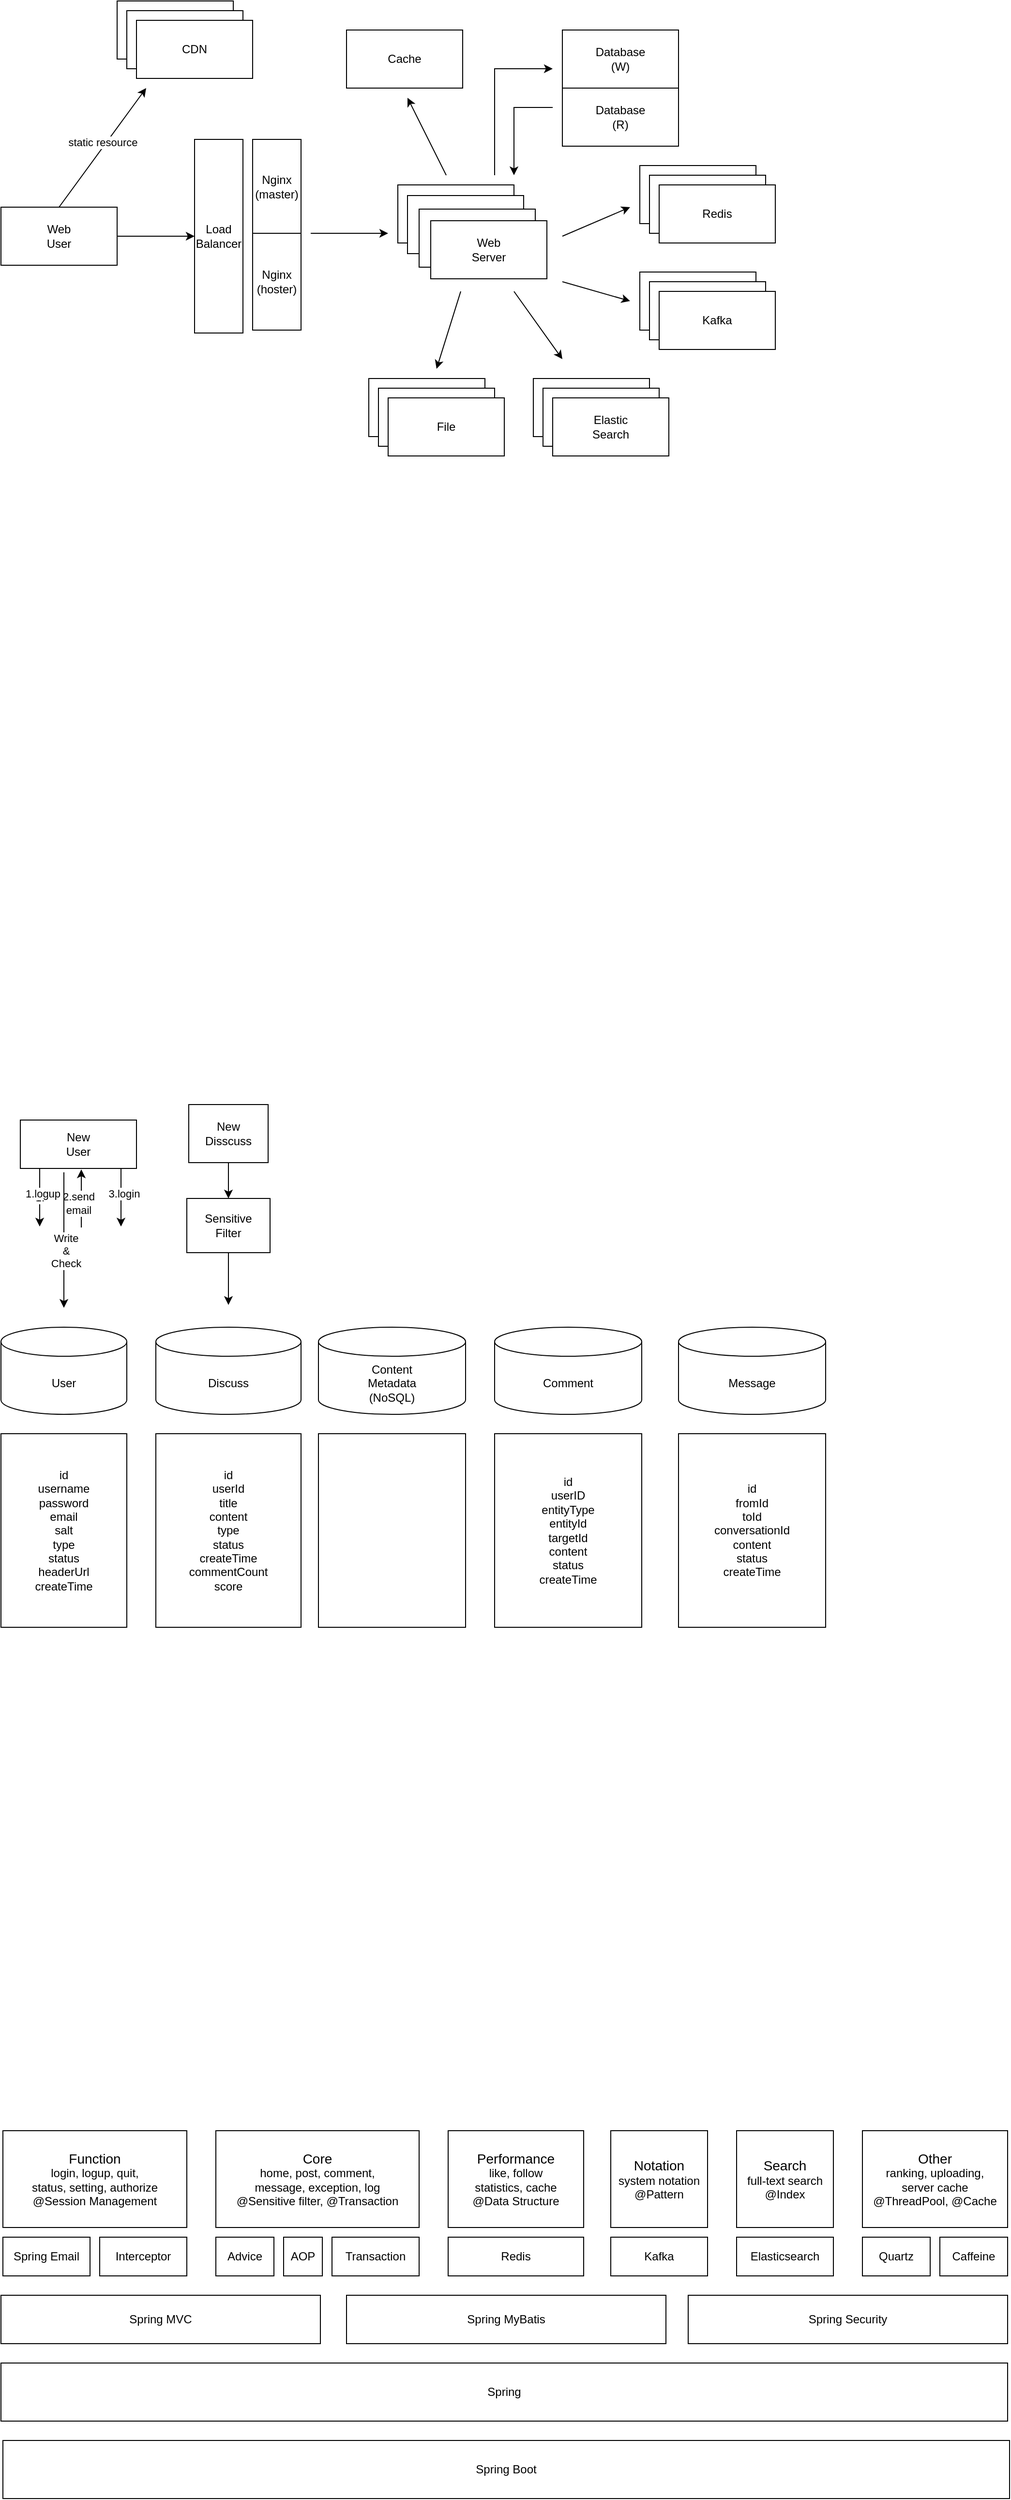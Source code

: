 <mxfile version="21.6.7" type="github">
  <diagram name="Page-1" id="dDeGqRXp0xGCJ_mann2E">
    <mxGraphModel dx="923" dy="1694" grid="1" gridSize="10" guides="1" tooltips="1" connect="1" arrows="1" fold="1" page="1" pageScale="1" pageWidth="850" pageHeight="1100" math="0" shadow="0">
      <root>
        <mxCell id="0" />
        <mxCell id="1" parent="0" />
        <mxCell id="2CZnXlwhO2XaA9rqXaDM-6" value="" style="edgeStyle=orthogonalEdgeStyle;rounded=0;orthogonalLoop=1;jettySize=auto;html=1;" edge="1" parent="1" source="2CZnXlwhO2XaA9rqXaDM-1" target="2CZnXlwhO2XaA9rqXaDM-5">
          <mxGeometry relative="1" as="geometry" />
        </mxCell>
        <mxCell id="2CZnXlwhO2XaA9rqXaDM-1" value="Web&lt;br&gt;User" style="rounded=0;whiteSpace=wrap;html=1;" vertex="1" parent="1">
          <mxGeometry x="40" y="-857" width="120" height="60" as="geometry" />
        </mxCell>
        <mxCell id="2CZnXlwhO2XaA9rqXaDM-5" value="Load&lt;br&gt;Balancer" style="whiteSpace=wrap;html=1;rounded=0;" vertex="1" parent="1">
          <mxGeometry x="240" y="-927" width="50" height="200" as="geometry" />
        </mxCell>
        <mxCell id="2CZnXlwhO2XaA9rqXaDM-9" value="" style="endArrow=classic;html=1;rounded=0;exitX=1;exitY=0.5;exitDx=0;exitDy=0;" edge="1" parent="1">
          <mxGeometry width="50" height="50" relative="1" as="geometry">
            <mxPoint x="360" y="-830" as="sourcePoint" />
            <mxPoint x="440" y="-830" as="targetPoint" />
          </mxGeometry>
        </mxCell>
        <mxCell id="2CZnXlwhO2XaA9rqXaDM-8" value="" style="rounded=0;whiteSpace=wrap;html=1;" vertex="1" parent="1">
          <mxGeometry x="450" y="-880" width="120" height="60" as="geometry" />
        </mxCell>
        <mxCell id="2CZnXlwhO2XaA9rqXaDM-12" value="User" style="shape=cylinder3;whiteSpace=wrap;html=1;boundedLbl=1;backgroundOutline=1;size=15;" vertex="1" parent="1">
          <mxGeometry x="40" y="300" width="130" height="90" as="geometry" />
        </mxCell>
        <mxCell id="2CZnXlwhO2XaA9rqXaDM-13" value="" style="rounded=0;whiteSpace=wrap;html=1;" vertex="1" parent="1">
          <mxGeometry x="460" y="-869" width="120" height="60" as="geometry" />
        </mxCell>
        <mxCell id="2CZnXlwhO2XaA9rqXaDM-14" value="Web&lt;br&gt;Server" style="rounded=0;whiteSpace=wrap;html=1;" vertex="1" parent="1">
          <mxGeometry x="472" y="-855" width="120" height="60" as="geometry" />
        </mxCell>
        <mxCell id="2CZnXlwhO2XaA9rqXaDM-15" value="Discuss" style="shape=cylinder3;whiteSpace=wrap;html=1;boundedLbl=1;backgroundOutline=1;size=15;" vertex="1" parent="1">
          <mxGeometry x="200" y="300" width="150" height="90" as="geometry" />
        </mxCell>
        <mxCell id="2CZnXlwhO2XaA9rqXaDM-16" value="Content&lt;br&gt;Metadata&lt;br&gt;(NoSQL)" style="shape=cylinder3;whiteSpace=wrap;html=1;boundedLbl=1;backgroundOutline=1;size=15;" vertex="1" parent="1">
          <mxGeometry x="368" y="300" width="152" height="90" as="geometry" />
        </mxCell>
        <mxCell id="2CZnXlwhO2XaA9rqXaDM-18" value="Web&lt;br&gt;Server" style="rounded=0;whiteSpace=wrap;html=1;" vertex="1" parent="1">
          <mxGeometry x="484" y="-843" width="120" height="60" as="geometry" />
        </mxCell>
        <mxCell id="2CZnXlwhO2XaA9rqXaDM-19" value="id&lt;br&gt;username&lt;br&gt;password&lt;br&gt;email&lt;br&gt;salt&lt;br&gt;type&lt;br&gt;status&lt;br&gt;headerUrl&lt;br&gt;createTime" style="rounded=0;whiteSpace=wrap;html=1;" vertex="1" parent="1">
          <mxGeometry x="40" y="410" width="130" height="200" as="geometry" />
        </mxCell>
        <mxCell id="2CZnXlwhO2XaA9rqXaDM-20" value="id&lt;br&gt;userId&lt;br&gt;title&lt;br&gt;content&lt;br&gt;type&lt;br&gt;status&lt;br&gt;createTime&lt;br&gt;commentCount&lt;br&gt;score" style="rounded=0;whiteSpace=wrap;html=1;" vertex="1" parent="1">
          <mxGeometry x="200" y="410" width="150" height="200" as="geometry" />
        </mxCell>
        <mxCell id="2CZnXlwhO2XaA9rqXaDM-21" value="" style="rounded=0;whiteSpace=wrap;html=1;" vertex="1" parent="1">
          <mxGeometry x="368" y="410" width="152" height="200" as="geometry" />
        </mxCell>
        <mxCell id="2CZnXlwhO2XaA9rqXaDM-22" value="Comment" style="shape=cylinder3;whiteSpace=wrap;html=1;boundedLbl=1;backgroundOutline=1;size=15;" vertex="1" parent="1">
          <mxGeometry x="550" y="300" width="152" height="90" as="geometry" />
        </mxCell>
        <mxCell id="2CZnXlwhO2XaA9rqXaDM-23" value="id&lt;br&gt;userID&lt;br&gt;entityType&lt;br&gt;entityId&lt;br&gt;targetId&lt;br&gt;content&lt;br&gt;status&lt;br&gt;createTime" style="rounded=0;whiteSpace=wrap;html=1;" vertex="1" parent="1">
          <mxGeometry x="550" y="410" width="152" height="200" as="geometry" />
        </mxCell>
        <mxCell id="2CZnXlwhO2XaA9rqXaDM-26" value="1." style="edgeStyle=orthogonalEdgeStyle;rounded=0;orthogonalLoop=1;jettySize=auto;html=1;" edge="1" parent="1">
          <mxGeometry relative="1" as="geometry">
            <mxPoint x="80" y="136" as="sourcePoint" />
            <mxPoint x="80" y="196" as="targetPoint" />
          </mxGeometry>
        </mxCell>
        <mxCell id="2CZnXlwhO2XaA9rqXaDM-27" value="1.logup" style="edgeLabel;html=1;align=center;verticalAlign=middle;resizable=0;points=[];" vertex="1" connectable="0" parent="2CZnXlwhO2XaA9rqXaDM-26">
          <mxGeometry x="-0.15" y="3" relative="1" as="geometry">
            <mxPoint as="offset" />
          </mxGeometry>
        </mxCell>
        <mxCell id="2CZnXlwhO2XaA9rqXaDM-24" value="New&lt;br&gt;User" style="rounded=0;whiteSpace=wrap;html=1;" vertex="1" parent="1">
          <mxGeometry x="60" y="86" width="120" height="50" as="geometry" />
        </mxCell>
        <mxCell id="2CZnXlwhO2XaA9rqXaDM-28" value="" style="edgeStyle=orthogonalEdgeStyle;rounded=0;orthogonalLoop=1;jettySize=auto;html=1;" edge="1" parent="1">
          <mxGeometry relative="1" as="geometry">
            <mxPoint x="123" y="197" as="sourcePoint" />
            <mxPoint x="123" y="137" as="targetPoint" />
          </mxGeometry>
        </mxCell>
        <mxCell id="2CZnXlwhO2XaA9rqXaDM-29" value="2.send&lt;br&gt;email" style="edgeLabel;html=1;align=center;verticalAlign=middle;resizable=0;points=[];" vertex="1" connectable="0" parent="2CZnXlwhO2XaA9rqXaDM-28">
          <mxGeometry x="-0.15" y="3" relative="1" as="geometry">
            <mxPoint as="offset" />
          </mxGeometry>
        </mxCell>
        <mxCell id="2CZnXlwhO2XaA9rqXaDM-30" value="" style="edgeStyle=orthogonalEdgeStyle;rounded=0;orthogonalLoop=1;jettySize=auto;html=1;" edge="1" parent="1">
          <mxGeometry relative="1" as="geometry">
            <mxPoint x="164" y="136" as="sourcePoint" />
            <mxPoint x="164" y="196" as="targetPoint" />
            <Array as="points">
              <mxPoint x="164" y="170" />
              <mxPoint x="164" y="170" />
            </Array>
          </mxGeometry>
        </mxCell>
        <mxCell id="2CZnXlwhO2XaA9rqXaDM-31" value="3.login" style="edgeLabel;html=1;align=center;verticalAlign=middle;resizable=0;points=[];" vertex="1" connectable="0" parent="2CZnXlwhO2XaA9rqXaDM-30">
          <mxGeometry x="-0.15" y="3" relative="1" as="geometry">
            <mxPoint as="offset" />
          </mxGeometry>
        </mxCell>
        <mxCell id="2CZnXlwhO2XaA9rqXaDM-32" value="Message" style="shape=cylinder3;whiteSpace=wrap;html=1;boundedLbl=1;backgroundOutline=1;size=15;" vertex="1" parent="1">
          <mxGeometry x="740" y="300" width="152" height="90" as="geometry" />
        </mxCell>
        <mxCell id="2CZnXlwhO2XaA9rqXaDM-33" value="id&lt;br&gt;fromId&lt;br&gt;toId&lt;br&gt;conversationId&lt;br&gt;content&lt;br&gt;status&lt;br&gt;createTime" style="rounded=0;whiteSpace=wrap;html=1;" vertex="1" parent="1">
          <mxGeometry x="740" y="410" width="152" height="200" as="geometry" />
        </mxCell>
        <mxCell id="2CZnXlwhO2XaA9rqXaDM-36" value="" style="edgeStyle=orthogonalEdgeStyle;rounded=0;orthogonalLoop=1;jettySize=auto;html=1;entryX=0.5;entryY=0;entryDx=0;entryDy=0;" edge="1" parent="1" source="2CZnXlwhO2XaA9rqXaDM-34" target="2CZnXlwhO2XaA9rqXaDM-37">
          <mxGeometry relative="1" as="geometry" />
        </mxCell>
        <mxCell id="2CZnXlwhO2XaA9rqXaDM-34" value="New&lt;br&gt;Disscuss" style="rounded=0;whiteSpace=wrap;html=1;" vertex="1" parent="1">
          <mxGeometry x="234" y="70" width="82" height="60" as="geometry" />
        </mxCell>
        <mxCell id="2CZnXlwhO2XaA9rqXaDM-39" value="" style="edgeStyle=orthogonalEdgeStyle;rounded=0;orthogonalLoop=1;jettySize=auto;html=1;" edge="1" parent="1" source="2CZnXlwhO2XaA9rqXaDM-37">
          <mxGeometry relative="1" as="geometry">
            <mxPoint x="275" y="277" as="targetPoint" />
          </mxGeometry>
        </mxCell>
        <mxCell id="2CZnXlwhO2XaA9rqXaDM-37" value="Sensitive&lt;br&gt;Filter" style="whiteSpace=wrap;html=1;sketch=0;rounded=0;" vertex="1" parent="1">
          <mxGeometry x="232" y="167" width="86" height="56" as="geometry" />
        </mxCell>
        <mxCell id="2CZnXlwhO2XaA9rqXaDM-40" value="" style="endArrow=classic;html=1;rounded=0;" edge="1" parent="1">
          <mxGeometry width="50" height="50" relative="1" as="geometry">
            <mxPoint x="105" y="140" as="sourcePoint" />
            <mxPoint x="105" y="280" as="targetPoint" />
          </mxGeometry>
        </mxCell>
        <mxCell id="2CZnXlwhO2XaA9rqXaDM-41" value="Write&lt;br&gt;&amp;amp;&lt;br&gt;Check" style="edgeLabel;html=1;align=center;verticalAlign=middle;resizable=0;points=[];" vertex="1" connectable="0" parent="2CZnXlwhO2XaA9rqXaDM-40">
          <mxGeometry x="0.156" y="2" relative="1" as="geometry">
            <mxPoint as="offset" />
          </mxGeometry>
        </mxCell>
        <mxCell id="2CZnXlwhO2XaA9rqXaDM-42" value="&lt;font style=&quot;font-size: 14px;&quot;&gt;Function&lt;/font&gt;&lt;br&gt;login, logup, quit,&lt;br&gt;status, setting, authorize&lt;br&gt;@Session Management" style="rounded=0;whiteSpace=wrap;html=1;" vertex="1" parent="1">
          <mxGeometry x="42" y="1130" width="190" height="100" as="geometry" />
        </mxCell>
        <mxCell id="2CZnXlwhO2XaA9rqXaDM-43" value="&lt;font style=&quot;font-size: 14px;&quot;&gt;Core&lt;/font&gt;&lt;br&gt;home, post, comment,&lt;br&gt;message, exception, log&lt;br&gt;@Sensitive filter, @Transaction" style="rounded=0;whiteSpace=wrap;html=1;" vertex="1" parent="1">
          <mxGeometry x="262" y="1130" width="210" height="100" as="geometry" />
        </mxCell>
        <mxCell id="2CZnXlwhO2XaA9rqXaDM-44" value="&lt;span style=&quot;font-size: 14px;&quot;&gt;Performance&lt;/span&gt;&lt;br&gt;like, follow&lt;br&gt;statistics, cache&lt;br&gt;@Data Structure" style="rounded=0;whiteSpace=wrap;html=1;" vertex="1" parent="1">
          <mxGeometry x="502" y="1130" width="140" height="100" as="geometry" />
        </mxCell>
        <mxCell id="2CZnXlwhO2XaA9rqXaDM-45" value="&lt;span style=&quot;font-size: 14px;&quot;&gt;Notation&lt;/span&gt;&lt;br&gt;system notation&lt;br&gt;@Pattern" style="rounded=0;whiteSpace=wrap;html=1;" vertex="1" parent="1">
          <mxGeometry x="670" y="1130" width="100" height="100" as="geometry" />
        </mxCell>
        <mxCell id="2CZnXlwhO2XaA9rqXaDM-46" value="&lt;span style=&quot;font-size: 14px;&quot;&gt;Search&lt;br&gt;&lt;/span&gt;full-text search&lt;br&gt;@Index" style="rounded=0;whiteSpace=wrap;html=1;" vertex="1" parent="1">
          <mxGeometry x="800" y="1130" width="100" height="100" as="geometry" />
        </mxCell>
        <mxCell id="2CZnXlwhO2XaA9rqXaDM-48" value="&lt;span style=&quot;font-size: 14px;&quot;&gt;Other&lt;br&gt;&lt;/span&gt;ranking, uploading,&lt;br&gt;server cache&lt;br&gt;@ThreadPool, @Cache" style="rounded=0;whiteSpace=wrap;html=1;" vertex="1" parent="1">
          <mxGeometry x="930" y="1130" width="150" height="100" as="geometry" />
        </mxCell>
        <mxCell id="2CZnXlwhO2XaA9rqXaDM-49" value="Spring Email" style="rounded=0;whiteSpace=wrap;html=1;" vertex="1" parent="1">
          <mxGeometry x="42" y="1240" width="90" height="40" as="geometry" />
        </mxCell>
        <mxCell id="2CZnXlwhO2XaA9rqXaDM-50" value="Interceptor" style="rounded=0;whiteSpace=wrap;html=1;" vertex="1" parent="1">
          <mxGeometry x="142" y="1240" width="90" height="40" as="geometry" />
        </mxCell>
        <mxCell id="2CZnXlwhO2XaA9rqXaDM-51" value="Advice" style="rounded=0;whiteSpace=wrap;html=1;" vertex="1" parent="1">
          <mxGeometry x="262" y="1240" width="60" height="40" as="geometry" />
        </mxCell>
        <mxCell id="2CZnXlwhO2XaA9rqXaDM-52" value="Transaction" style="rounded=0;whiteSpace=wrap;html=1;" vertex="1" parent="1">
          <mxGeometry x="382" y="1240" width="90" height="40" as="geometry" />
        </mxCell>
        <mxCell id="2CZnXlwhO2XaA9rqXaDM-53" value="AOP" style="rounded=0;whiteSpace=wrap;html=1;" vertex="1" parent="1">
          <mxGeometry x="332" y="1240" width="40" height="40" as="geometry" />
        </mxCell>
        <mxCell id="2CZnXlwhO2XaA9rqXaDM-54" value="Redis" style="rounded=0;whiteSpace=wrap;html=1;" vertex="1" parent="1">
          <mxGeometry x="502" y="1240" width="140" height="40" as="geometry" />
        </mxCell>
        <mxCell id="2CZnXlwhO2XaA9rqXaDM-55" value="Kafka" style="rounded=0;whiteSpace=wrap;html=1;" vertex="1" parent="1">
          <mxGeometry x="670" y="1240" width="100" height="40" as="geometry" />
        </mxCell>
        <mxCell id="2CZnXlwhO2XaA9rqXaDM-56" value="Elasticsearch" style="rounded=0;whiteSpace=wrap;html=1;" vertex="1" parent="1">
          <mxGeometry x="800" y="1240" width="100" height="40" as="geometry" />
        </mxCell>
        <mxCell id="2CZnXlwhO2XaA9rqXaDM-57" value="Quartz" style="rounded=0;whiteSpace=wrap;html=1;" vertex="1" parent="1">
          <mxGeometry x="930" y="1240" width="70" height="40" as="geometry" />
        </mxCell>
        <mxCell id="2CZnXlwhO2XaA9rqXaDM-58" value="Caffeine" style="rounded=0;whiteSpace=wrap;html=1;" vertex="1" parent="1">
          <mxGeometry x="1010" y="1240" width="70" height="40" as="geometry" />
        </mxCell>
        <mxCell id="2CZnXlwhO2XaA9rqXaDM-59" value="Spring MVC" style="rounded=0;whiteSpace=wrap;html=1;" vertex="1" parent="1">
          <mxGeometry x="40" y="1300" width="330" height="50" as="geometry" />
        </mxCell>
        <mxCell id="2CZnXlwhO2XaA9rqXaDM-62" value="Spring Security" style="rounded=0;whiteSpace=wrap;html=1;" vertex="1" parent="1">
          <mxGeometry x="750" y="1300" width="330" height="50" as="geometry" />
        </mxCell>
        <mxCell id="2CZnXlwhO2XaA9rqXaDM-63" value="Spring MyBatis" style="rounded=0;whiteSpace=wrap;html=1;" vertex="1" parent="1">
          <mxGeometry x="397" y="1300" width="330" height="50" as="geometry" />
        </mxCell>
        <mxCell id="2CZnXlwhO2XaA9rqXaDM-65" value="Spring" style="rounded=0;whiteSpace=wrap;html=1;" vertex="1" parent="1">
          <mxGeometry x="40" y="1370" width="1040" height="60" as="geometry" />
        </mxCell>
        <mxCell id="2CZnXlwhO2XaA9rqXaDM-66" value="Spring Boot" style="rounded=0;whiteSpace=wrap;html=1;" vertex="1" parent="1">
          <mxGeometry x="42" y="1450" width="1040" height="60" as="geometry" />
        </mxCell>
        <mxCell id="2CZnXlwhO2XaA9rqXaDM-67" value="CDN" style="rounded=0;whiteSpace=wrap;html=1;" vertex="1" parent="1">
          <mxGeometry x="160" y="-1070" width="120" height="60" as="geometry" />
        </mxCell>
        <mxCell id="2CZnXlwhO2XaA9rqXaDM-68" value="" style="endArrow=classic;html=1;rounded=0;" edge="1" parent="1">
          <mxGeometry width="50" height="50" relative="1" as="geometry">
            <mxPoint x="100" y="-857" as="sourcePoint" />
            <mxPoint x="190" y="-980" as="targetPoint" />
          </mxGeometry>
        </mxCell>
        <mxCell id="2CZnXlwhO2XaA9rqXaDM-74" value="static resource" style="edgeLabel;html=1;align=center;verticalAlign=middle;resizable=0;points=[];" vertex="1" connectable="0" parent="2CZnXlwhO2XaA9rqXaDM-68">
          <mxGeometry x="0.064" y="4" relative="1" as="geometry">
            <mxPoint as="offset" />
          </mxGeometry>
        </mxCell>
        <mxCell id="2CZnXlwhO2XaA9rqXaDM-70" value="Nginx&lt;br&gt;(master)" style="whiteSpace=wrap;html=1;rounded=0;" vertex="1" parent="1">
          <mxGeometry x="300" y="-927" width="50" height="97" as="geometry" />
        </mxCell>
        <mxCell id="2CZnXlwhO2XaA9rqXaDM-71" value="Nginx&lt;br&gt;(hoster)" style="whiteSpace=wrap;html=1;rounded=0;" vertex="1" parent="1">
          <mxGeometry x="300" y="-830" width="50" height="100" as="geometry" />
        </mxCell>
        <mxCell id="2CZnXlwhO2XaA9rqXaDM-72" value="CDN" style="rounded=0;whiteSpace=wrap;html=1;" vertex="1" parent="1">
          <mxGeometry x="170" y="-1060" width="120" height="60" as="geometry" />
        </mxCell>
        <mxCell id="2CZnXlwhO2XaA9rqXaDM-73" value="CDN" style="rounded=0;whiteSpace=wrap;html=1;" vertex="1" parent="1">
          <mxGeometry x="180" y="-1050" width="120" height="60" as="geometry" />
        </mxCell>
        <mxCell id="2CZnXlwhO2XaA9rqXaDM-75" value="" style="endArrow=classic;html=1;rounded=0;" edge="1" parent="1">
          <mxGeometry width="50" height="50" relative="1" as="geometry">
            <mxPoint x="500" y="-890" as="sourcePoint" />
            <mxPoint x="460" y="-970" as="targetPoint" />
          </mxGeometry>
        </mxCell>
        <mxCell id="2CZnXlwhO2XaA9rqXaDM-76" value="Cache" style="rounded=0;whiteSpace=wrap;html=1;" vertex="1" parent="1">
          <mxGeometry x="397" y="-1040" width="120" height="60" as="geometry" />
        </mxCell>
        <mxCell id="2CZnXlwhO2XaA9rqXaDM-77" value="" style="endArrow=classic;html=1;rounded=0;" edge="1" parent="1">
          <mxGeometry width="50" height="50" relative="1" as="geometry">
            <mxPoint x="550" y="-890" as="sourcePoint" />
            <mxPoint x="610" y="-1000" as="targetPoint" />
            <Array as="points">
              <mxPoint x="550" y="-1000" />
            </Array>
          </mxGeometry>
        </mxCell>
        <mxCell id="2CZnXlwhO2XaA9rqXaDM-78" value="Database&lt;br&gt;(R)" style="rounded=0;whiteSpace=wrap;html=1;" vertex="1" parent="1">
          <mxGeometry x="620" y="-980" width="120" height="60" as="geometry" />
        </mxCell>
        <mxCell id="2CZnXlwhO2XaA9rqXaDM-80" value="Database&lt;br&gt;(W)" style="rounded=0;whiteSpace=wrap;html=1;" vertex="1" parent="1">
          <mxGeometry x="620" y="-1040" width="120" height="60" as="geometry" />
        </mxCell>
        <mxCell id="2CZnXlwhO2XaA9rqXaDM-81" value="" style="endArrow=classic;html=1;rounded=0;" edge="1" parent="1">
          <mxGeometry width="50" height="50" relative="1" as="geometry">
            <mxPoint x="610" y="-960" as="sourcePoint" />
            <mxPoint x="570" y="-890" as="targetPoint" />
            <Array as="points">
              <mxPoint x="570" y="-960" />
            </Array>
          </mxGeometry>
        </mxCell>
        <mxCell id="2CZnXlwhO2XaA9rqXaDM-82" value="" style="endArrow=classic;html=1;rounded=0;" edge="1" parent="1">
          <mxGeometry width="50" height="50" relative="1" as="geometry">
            <mxPoint x="620" y="-827" as="sourcePoint" />
            <mxPoint x="690" y="-857" as="targetPoint" />
          </mxGeometry>
        </mxCell>
        <mxCell id="2CZnXlwhO2XaA9rqXaDM-83" value="" style="rounded=0;whiteSpace=wrap;html=1;" vertex="1" parent="1">
          <mxGeometry x="700" y="-900" width="120" height="60" as="geometry" />
        </mxCell>
        <mxCell id="2CZnXlwhO2XaA9rqXaDM-84" value="" style="rounded=0;whiteSpace=wrap;html=1;" vertex="1" parent="1">
          <mxGeometry x="710" y="-890" width="120" height="60" as="geometry" />
        </mxCell>
        <mxCell id="2CZnXlwhO2XaA9rqXaDM-85" value="Redis" style="rounded=0;whiteSpace=wrap;html=1;" vertex="1" parent="1">
          <mxGeometry x="720" y="-880" width="120" height="60" as="geometry" />
        </mxCell>
        <mxCell id="2CZnXlwhO2XaA9rqXaDM-86" value="" style="endArrow=classic;html=1;rounded=0;" edge="1" parent="1">
          <mxGeometry width="50" height="50" relative="1" as="geometry">
            <mxPoint x="620" y="-780" as="sourcePoint" />
            <mxPoint x="690" y="-760" as="targetPoint" />
          </mxGeometry>
        </mxCell>
        <mxCell id="2CZnXlwhO2XaA9rqXaDM-93" value="" style="rounded=0;whiteSpace=wrap;html=1;" vertex="1" parent="1">
          <mxGeometry x="700" y="-790" width="120" height="60" as="geometry" />
        </mxCell>
        <mxCell id="2CZnXlwhO2XaA9rqXaDM-97" value="" style="rounded=0;whiteSpace=wrap;html=1;" vertex="1" parent="1">
          <mxGeometry x="710" y="-780" width="120" height="60" as="geometry" />
        </mxCell>
        <mxCell id="2CZnXlwhO2XaA9rqXaDM-98" value="Kafka" style="rounded=0;whiteSpace=wrap;html=1;" vertex="1" parent="1">
          <mxGeometry x="720" y="-770" width="120" height="60" as="geometry" />
        </mxCell>
        <mxCell id="2CZnXlwhO2XaA9rqXaDM-99" value="" style="endArrow=classic;html=1;rounded=0;" edge="1" parent="1">
          <mxGeometry width="50" height="50" relative="1" as="geometry">
            <mxPoint x="570" y="-770" as="sourcePoint" />
            <mxPoint x="620" y="-700" as="targetPoint" />
          </mxGeometry>
        </mxCell>
        <mxCell id="2CZnXlwhO2XaA9rqXaDM-100" value="" style="rounded=0;whiteSpace=wrap;html=1;" vertex="1" parent="1">
          <mxGeometry x="590" y="-680" width="120" height="60" as="geometry" />
        </mxCell>
        <mxCell id="2CZnXlwhO2XaA9rqXaDM-101" value="" style="rounded=0;whiteSpace=wrap;html=1;" vertex="1" parent="1">
          <mxGeometry x="600" y="-670" width="120" height="60" as="geometry" />
        </mxCell>
        <mxCell id="2CZnXlwhO2XaA9rqXaDM-102" value="Elastic&lt;br&gt;Search" style="rounded=0;whiteSpace=wrap;html=1;" vertex="1" parent="1">
          <mxGeometry x="610" y="-660" width="120" height="60" as="geometry" />
        </mxCell>
        <mxCell id="2CZnXlwhO2XaA9rqXaDM-103" value="" style="endArrow=classic;html=1;rounded=0;" edge="1" parent="1">
          <mxGeometry width="50" height="50" relative="1" as="geometry">
            <mxPoint x="515" y="-770" as="sourcePoint" />
            <mxPoint x="490" y="-690" as="targetPoint" />
          </mxGeometry>
        </mxCell>
        <mxCell id="2CZnXlwhO2XaA9rqXaDM-104" value="" style="rounded=0;whiteSpace=wrap;html=1;" vertex="1" parent="1">
          <mxGeometry x="420" y="-680" width="120" height="60" as="geometry" />
        </mxCell>
        <mxCell id="2CZnXlwhO2XaA9rqXaDM-105" value="" style="rounded=0;whiteSpace=wrap;html=1;" vertex="1" parent="1">
          <mxGeometry x="430" y="-670" width="120" height="60" as="geometry" />
        </mxCell>
        <mxCell id="2CZnXlwhO2XaA9rqXaDM-106" value="File" style="rounded=0;whiteSpace=wrap;html=1;" vertex="1" parent="1">
          <mxGeometry x="440" y="-660" width="120" height="60" as="geometry" />
        </mxCell>
      </root>
    </mxGraphModel>
  </diagram>
</mxfile>
